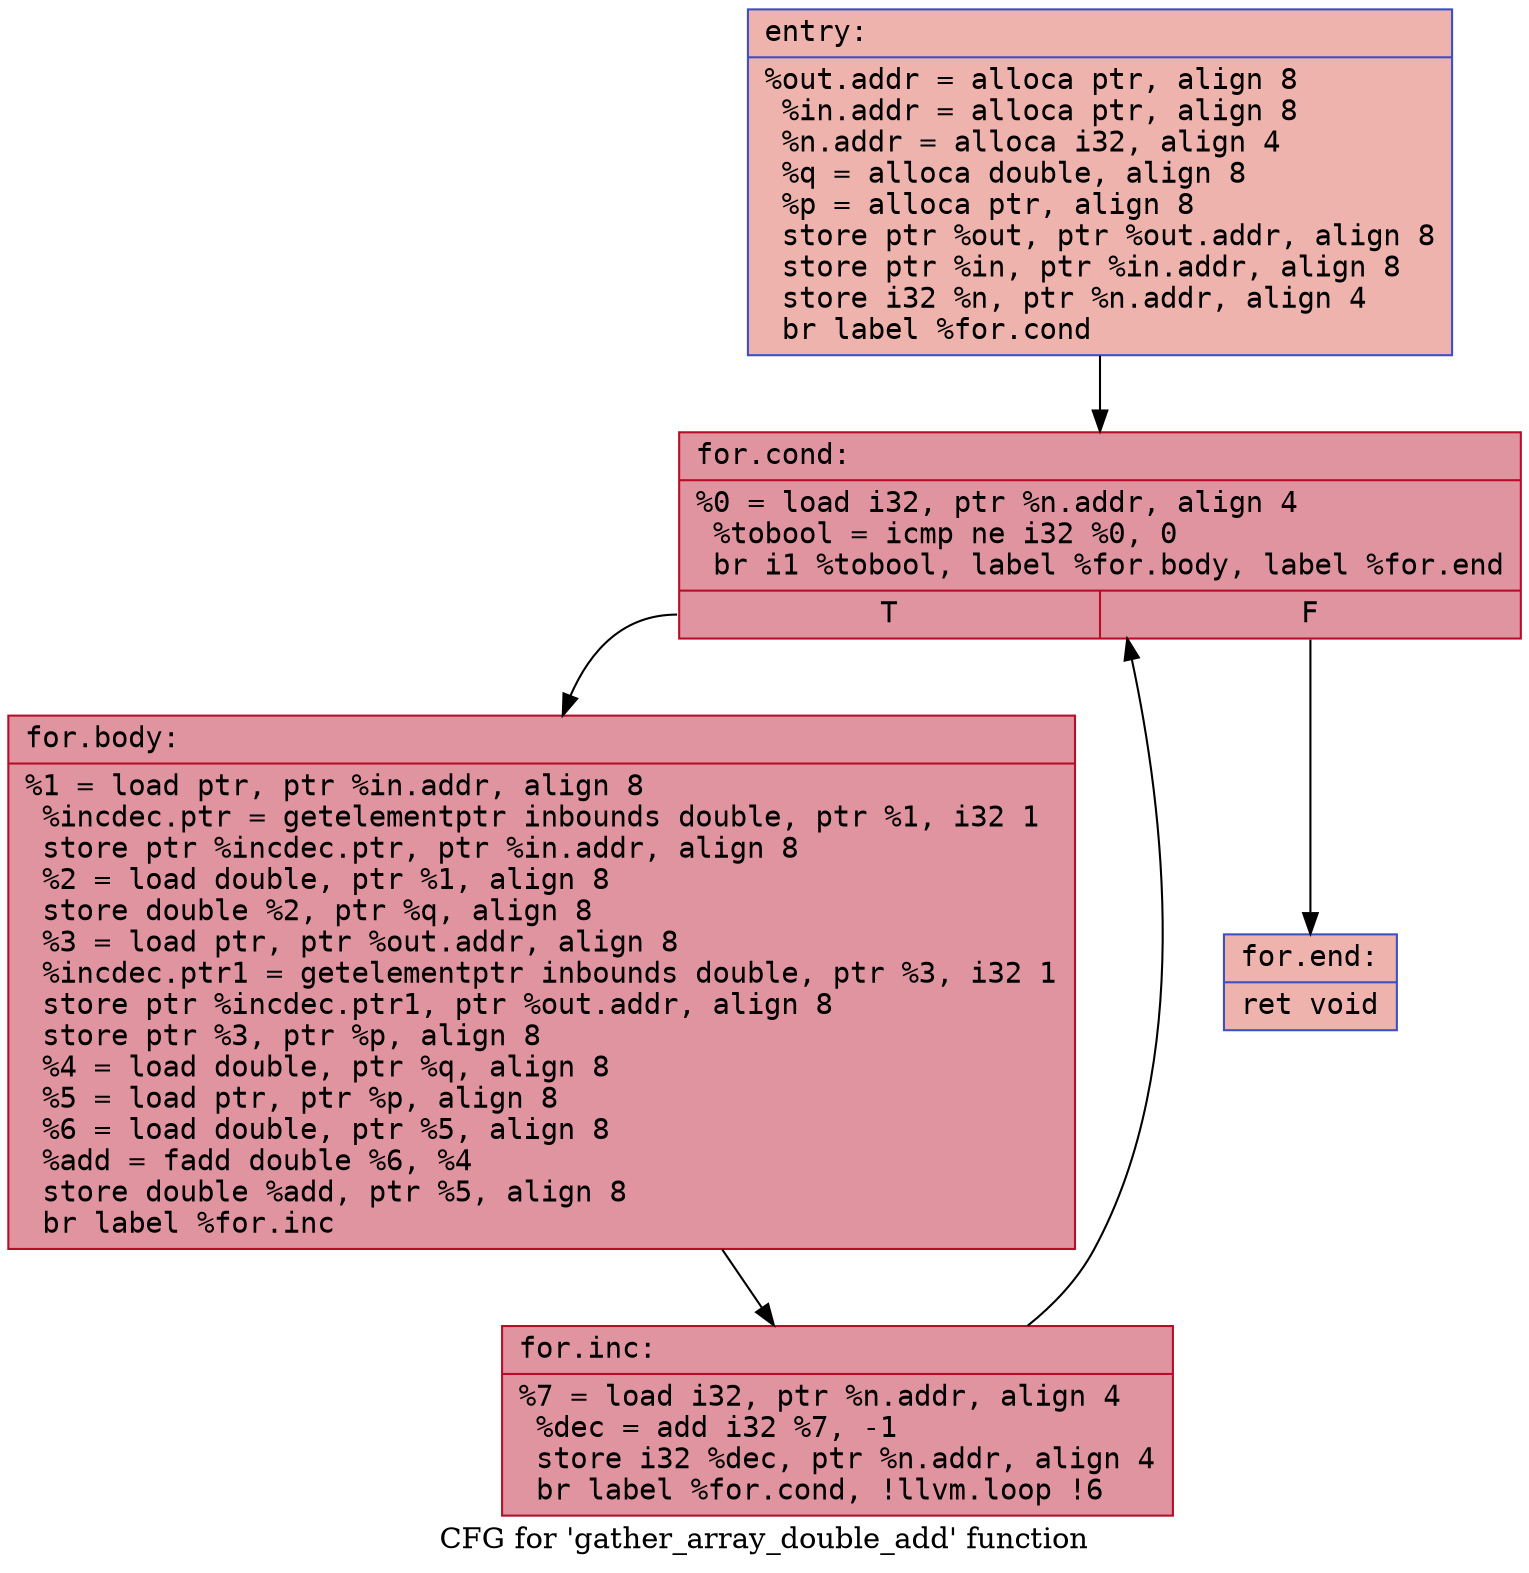 digraph "CFG for 'gather_array_double_add' function" {
	label="CFG for 'gather_array_double_add' function";

	Node0x55e011c65ca0 [shape=record,color="#3d50c3ff", style=filled, fillcolor="#d6524470" fontname="Courier",label="{entry:\l|  %out.addr = alloca ptr, align 8\l  %in.addr = alloca ptr, align 8\l  %n.addr = alloca i32, align 4\l  %q = alloca double, align 8\l  %p = alloca ptr, align 8\l  store ptr %out, ptr %out.addr, align 8\l  store ptr %in, ptr %in.addr, align 8\l  store i32 %n, ptr %n.addr, align 4\l  br label %for.cond\l}"];
	Node0x55e011c65ca0 -> Node0x55e011c69220[tooltip="entry -> for.cond\nProbability 100.00%" ];
	Node0x55e011c69220 [shape=record,color="#b70d28ff", style=filled, fillcolor="#b70d2870" fontname="Courier",label="{for.cond:\l|  %0 = load i32, ptr %n.addr, align 4\l  %tobool = icmp ne i32 %0, 0\l  br i1 %tobool, label %for.body, label %for.end\l|{<s0>T|<s1>F}}"];
	Node0x55e011c69220:s0 -> Node0x55e011c69410[tooltip="for.cond -> for.body\nProbability 96.88%" ];
	Node0x55e011c69220:s1 -> Node0x55e011c69490[tooltip="for.cond -> for.end\nProbability 3.12%" ];
	Node0x55e011c69410 [shape=record,color="#b70d28ff", style=filled, fillcolor="#b70d2870" fontname="Courier",label="{for.body:\l|  %1 = load ptr, ptr %in.addr, align 8\l  %incdec.ptr = getelementptr inbounds double, ptr %1, i32 1\l  store ptr %incdec.ptr, ptr %in.addr, align 8\l  %2 = load double, ptr %1, align 8\l  store double %2, ptr %q, align 8\l  %3 = load ptr, ptr %out.addr, align 8\l  %incdec.ptr1 = getelementptr inbounds double, ptr %3, i32 1\l  store ptr %incdec.ptr1, ptr %out.addr, align 8\l  store ptr %3, ptr %p, align 8\l  %4 = load double, ptr %q, align 8\l  %5 = load ptr, ptr %p, align 8\l  %6 = load double, ptr %5, align 8\l  %add = fadd double %6, %4\l  store double %add, ptr %5, align 8\l  br label %for.inc\l}"];
	Node0x55e011c69410 -> Node0x55e011c69fc0[tooltip="for.body -> for.inc\nProbability 100.00%" ];
	Node0x55e011c69fc0 [shape=record,color="#b70d28ff", style=filled, fillcolor="#b70d2870" fontname="Courier",label="{for.inc:\l|  %7 = load i32, ptr %n.addr, align 4\l  %dec = add i32 %7, -1\l  store i32 %dec, ptr %n.addr, align 4\l  br label %for.cond, !llvm.loop !6\l}"];
	Node0x55e011c69fc0 -> Node0x55e011c69220[tooltip="for.inc -> for.cond\nProbability 100.00%" ];
	Node0x55e011c69490 [shape=record,color="#3d50c3ff", style=filled, fillcolor="#d6524470" fontname="Courier",label="{for.end:\l|  ret void\l}"];
}
